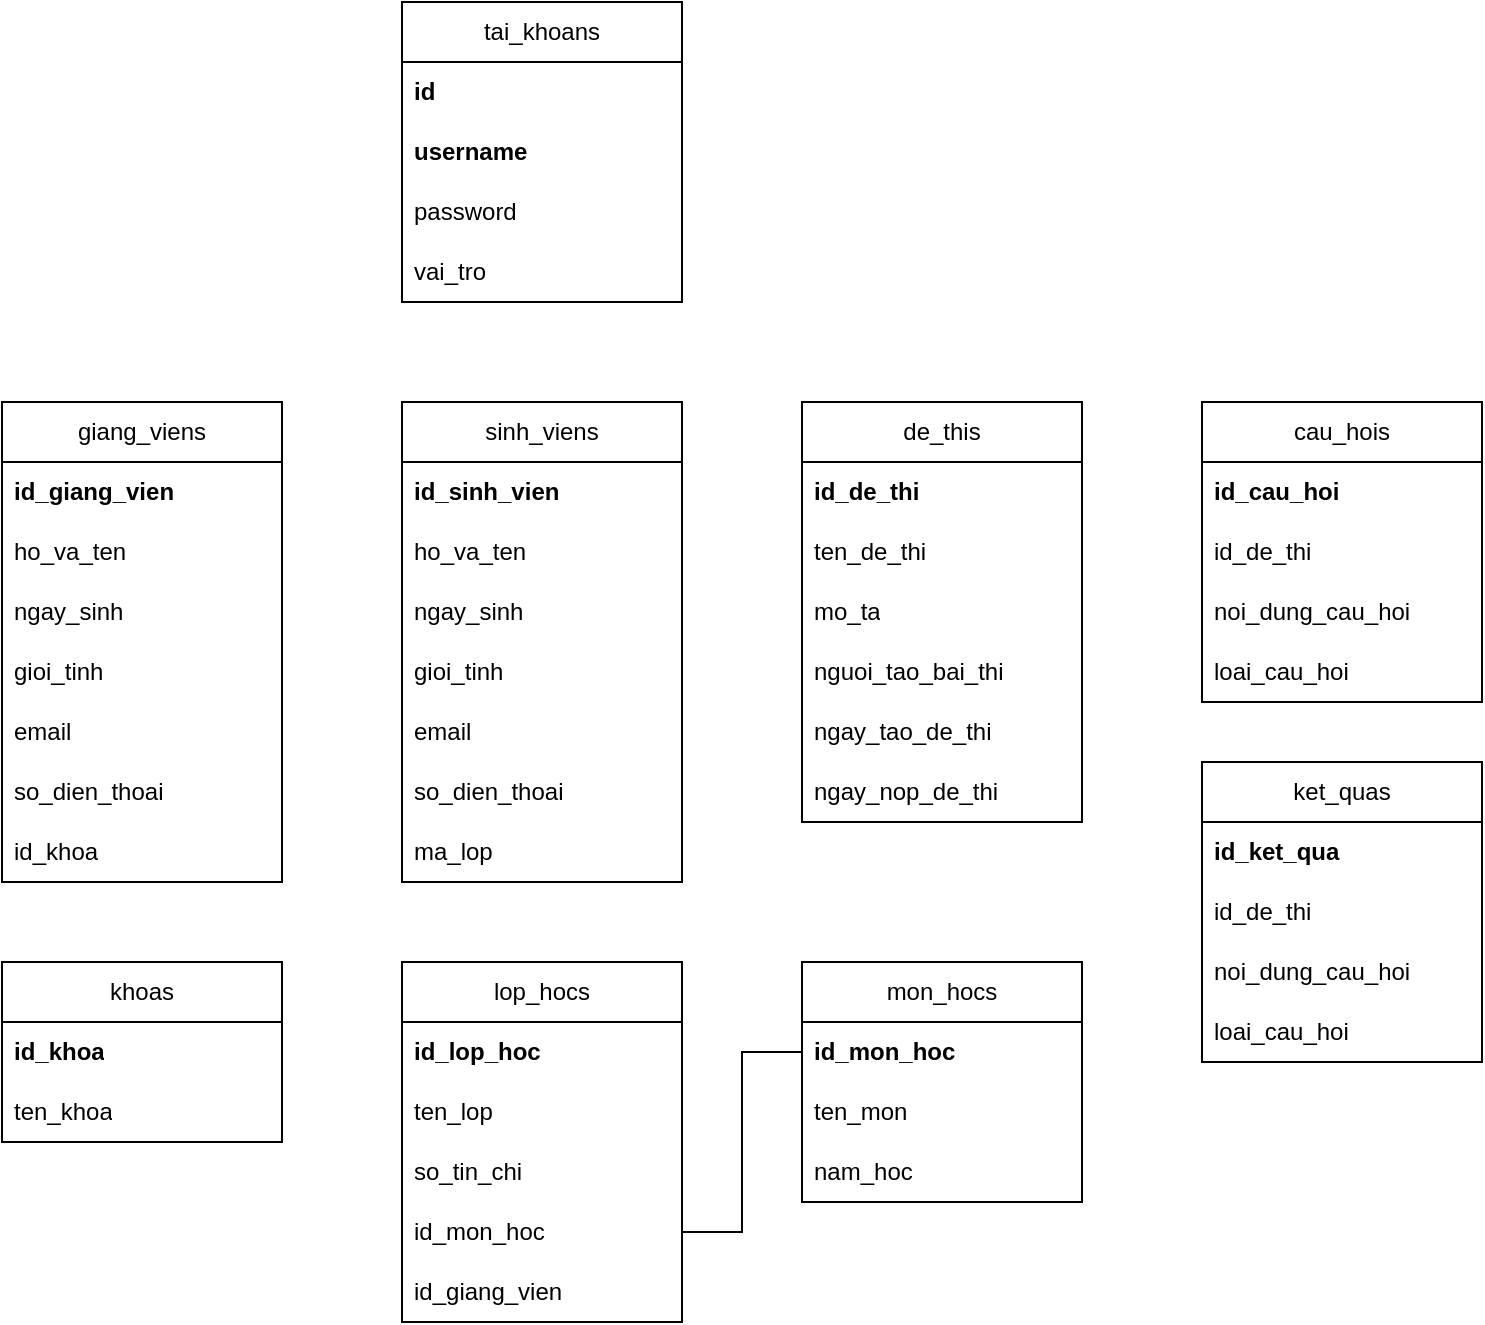 <mxfile version="24.8.0">
  <diagram id="C5RBs43oDa-KdzZeNtuy" name="CSDL">
    <mxGraphModel dx="756" dy="1557" grid="1" gridSize="10" guides="1" tooltips="1" connect="1" arrows="1" fold="1" page="1" pageScale="1" pageWidth="827" pageHeight="1169" math="0" shadow="0">
      <root>
        <mxCell id="WIyWlLk6GJQsqaUBKTNV-0" />
        <mxCell id="WIyWlLk6GJQsqaUBKTNV-1" parent="WIyWlLk6GJQsqaUBKTNV-0" />
        <mxCell id="Xi4XEMBY4LixopkFGiNW-0" value="giang_viens" style="swimlane;fontStyle=0;childLayout=stackLayout;horizontal=1;startSize=30;horizontalStack=0;resizeParent=1;resizeParentMax=0;resizeLast=0;collapsible=1;marginBottom=0;whiteSpace=wrap;html=1;" vertex="1" parent="WIyWlLk6GJQsqaUBKTNV-1">
          <mxGeometry x="200" y="120" width="140" height="240" as="geometry" />
        </mxCell>
        <mxCell id="Xi4XEMBY4LixopkFGiNW-1" value="id_giang_vien" style="text;strokeColor=none;fillColor=none;align=left;verticalAlign=middle;spacingLeft=4;spacingRight=4;overflow=hidden;points=[[0,0.5],[1,0.5]];portConstraint=eastwest;rotatable=0;whiteSpace=wrap;html=1;fontStyle=1" vertex="1" parent="Xi4XEMBY4LixopkFGiNW-0">
          <mxGeometry y="30" width="140" height="30" as="geometry" />
        </mxCell>
        <mxCell id="Xi4XEMBY4LixopkFGiNW-2" value="ho_va_ten" style="text;strokeColor=none;fillColor=none;align=left;verticalAlign=middle;spacingLeft=4;spacingRight=4;overflow=hidden;points=[[0,0.5],[1,0.5]];portConstraint=eastwest;rotatable=0;whiteSpace=wrap;html=1;" vertex="1" parent="Xi4XEMBY4LixopkFGiNW-0">
          <mxGeometry y="60" width="140" height="30" as="geometry" />
        </mxCell>
        <mxCell id="Xi4XEMBY4LixopkFGiNW-3" value="ngay_sinh" style="text;strokeColor=none;fillColor=none;align=left;verticalAlign=middle;spacingLeft=4;spacingRight=4;overflow=hidden;points=[[0,0.5],[1,0.5]];portConstraint=eastwest;rotatable=0;whiteSpace=wrap;html=1;" vertex="1" parent="Xi4XEMBY4LixopkFGiNW-0">
          <mxGeometry y="90" width="140" height="30" as="geometry" />
        </mxCell>
        <mxCell id="Xi4XEMBY4LixopkFGiNW-4" value="gioi_tinh" style="text;strokeColor=none;fillColor=none;align=left;verticalAlign=middle;spacingLeft=4;spacingRight=4;overflow=hidden;points=[[0,0.5],[1,0.5]];portConstraint=eastwest;rotatable=0;whiteSpace=wrap;html=1;" vertex="1" parent="Xi4XEMBY4LixopkFGiNW-0">
          <mxGeometry y="120" width="140" height="30" as="geometry" />
        </mxCell>
        <mxCell id="Xi4XEMBY4LixopkFGiNW-6" value="email" style="text;strokeColor=none;fillColor=none;align=left;verticalAlign=middle;spacingLeft=4;spacingRight=4;overflow=hidden;points=[[0,0.5],[1,0.5]];portConstraint=eastwest;rotatable=0;whiteSpace=wrap;html=1;" vertex="1" parent="Xi4XEMBY4LixopkFGiNW-0">
          <mxGeometry y="150" width="140" height="30" as="geometry" />
        </mxCell>
        <mxCell id="Xi4XEMBY4LixopkFGiNW-7" value="so_dien_thoai" style="text;strokeColor=none;fillColor=none;align=left;verticalAlign=middle;spacingLeft=4;spacingRight=4;overflow=hidden;points=[[0,0.5],[1,0.5]];portConstraint=eastwest;rotatable=0;whiteSpace=wrap;html=1;" vertex="1" parent="Xi4XEMBY4LixopkFGiNW-0">
          <mxGeometry y="180" width="140" height="30" as="geometry" />
        </mxCell>
        <mxCell id="Xi4XEMBY4LixopkFGiNW-5" value="id_khoa" style="text;strokeColor=none;fillColor=none;align=left;verticalAlign=middle;spacingLeft=4;spacingRight=4;overflow=hidden;points=[[0,0.5],[1,0.5]];portConstraint=eastwest;rotatable=0;whiteSpace=wrap;html=1;" vertex="1" parent="Xi4XEMBY4LixopkFGiNW-0">
          <mxGeometry y="210" width="140" height="30" as="geometry" />
        </mxCell>
        <mxCell id="Xi4XEMBY4LixopkFGiNW-9" value="sinh_viens" style="swimlane;fontStyle=0;childLayout=stackLayout;horizontal=1;startSize=30;horizontalStack=0;resizeParent=1;resizeParentMax=0;resizeLast=0;collapsible=1;marginBottom=0;whiteSpace=wrap;html=1;" vertex="1" parent="WIyWlLk6GJQsqaUBKTNV-1">
          <mxGeometry x="400" y="120" width="140" height="240" as="geometry" />
        </mxCell>
        <mxCell id="Xi4XEMBY4LixopkFGiNW-10" value="id_sinh_vien" style="text;strokeColor=none;fillColor=none;align=left;verticalAlign=middle;spacingLeft=4;spacingRight=4;overflow=hidden;points=[[0,0.5],[1,0.5]];portConstraint=eastwest;rotatable=0;whiteSpace=wrap;html=1;fontStyle=1" vertex="1" parent="Xi4XEMBY4LixopkFGiNW-9">
          <mxGeometry y="30" width="140" height="30" as="geometry" />
        </mxCell>
        <mxCell id="Xi4XEMBY4LixopkFGiNW-11" value="ho_va_ten" style="text;strokeColor=none;fillColor=none;align=left;verticalAlign=middle;spacingLeft=4;spacingRight=4;overflow=hidden;points=[[0,0.5],[1,0.5]];portConstraint=eastwest;rotatable=0;whiteSpace=wrap;html=1;" vertex="1" parent="Xi4XEMBY4LixopkFGiNW-9">
          <mxGeometry y="60" width="140" height="30" as="geometry" />
        </mxCell>
        <mxCell id="Xi4XEMBY4LixopkFGiNW-12" value="ngay_sinh" style="text;strokeColor=none;fillColor=none;align=left;verticalAlign=middle;spacingLeft=4;spacingRight=4;overflow=hidden;points=[[0,0.5],[1,0.5]];portConstraint=eastwest;rotatable=0;whiteSpace=wrap;html=1;" vertex="1" parent="Xi4XEMBY4LixopkFGiNW-9">
          <mxGeometry y="90" width="140" height="30" as="geometry" />
        </mxCell>
        <mxCell id="Xi4XEMBY4LixopkFGiNW-13" value="gioi_tinh" style="text;strokeColor=none;fillColor=none;align=left;verticalAlign=middle;spacingLeft=4;spacingRight=4;overflow=hidden;points=[[0,0.5],[1,0.5]];portConstraint=eastwest;rotatable=0;whiteSpace=wrap;html=1;" vertex="1" parent="Xi4XEMBY4LixopkFGiNW-9">
          <mxGeometry y="120" width="140" height="30" as="geometry" />
        </mxCell>
        <mxCell id="Xi4XEMBY4LixopkFGiNW-14" value="email" style="text;strokeColor=none;fillColor=none;align=left;verticalAlign=middle;spacingLeft=4;spacingRight=4;overflow=hidden;points=[[0,0.5],[1,0.5]];portConstraint=eastwest;rotatable=0;whiteSpace=wrap;html=1;" vertex="1" parent="Xi4XEMBY4LixopkFGiNW-9">
          <mxGeometry y="150" width="140" height="30" as="geometry" />
        </mxCell>
        <mxCell id="Xi4XEMBY4LixopkFGiNW-15" value="so_dien_thoai" style="text;strokeColor=none;fillColor=none;align=left;verticalAlign=middle;spacingLeft=4;spacingRight=4;overflow=hidden;points=[[0,0.5],[1,0.5]];portConstraint=eastwest;rotatable=0;whiteSpace=wrap;html=1;" vertex="1" parent="Xi4XEMBY4LixopkFGiNW-9">
          <mxGeometry y="180" width="140" height="30" as="geometry" />
        </mxCell>
        <mxCell id="Xi4XEMBY4LixopkFGiNW-16" value="ma_lop" style="text;strokeColor=none;fillColor=none;align=left;verticalAlign=middle;spacingLeft=4;spacingRight=4;overflow=hidden;points=[[0,0.5],[1,0.5]];portConstraint=eastwest;rotatable=0;whiteSpace=wrap;html=1;" vertex="1" parent="Xi4XEMBY4LixopkFGiNW-9">
          <mxGeometry y="210" width="140" height="30" as="geometry" />
        </mxCell>
        <mxCell id="Xi4XEMBY4LixopkFGiNW-17" value="tai_khoans" style="swimlane;fontStyle=0;childLayout=stackLayout;horizontal=1;startSize=30;horizontalStack=0;resizeParent=1;resizeParentMax=0;resizeLast=0;collapsible=1;marginBottom=0;whiteSpace=wrap;html=1;" vertex="1" parent="WIyWlLk6GJQsqaUBKTNV-1">
          <mxGeometry x="400" y="-80" width="140" height="150" as="geometry" />
        </mxCell>
        <mxCell id="Xi4XEMBY4LixopkFGiNW-33" value="id" style="text;strokeColor=none;fillColor=none;align=left;verticalAlign=middle;spacingLeft=4;spacingRight=4;overflow=hidden;points=[[0,0.5],[1,0.5]];portConstraint=eastwest;rotatable=0;whiteSpace=wrap;html=1;fontStyle=1" vertex="1" parent="Xi4XEMBY4LixopkFGiNW-17">
          <mxGeometry y="30" width="140" height="30" as="geometry" />
        </mxCell>
        <mxCell id="Xi4XEMBY4LixopkFGiNW-19" value="username" style="text;strokeColor=none;fillColor=none;align=left;verticalAlign=middle;spacingLeft=4;spacingRight=4;overflow=hidden;points=[[0,0.5],[1,0.5]];portConstraint=eastwest;rotatable=0;whiteSpace=wrap;html=1;fontStyle=1" vertex="1" parent="Xi4XEMBY4LixopkFGiNW-17">
          <mxGeometry y="60" width="140" height="30" as="geometry" />
        </mxCell>
        <mxCell id="Xi4XEMBY4LixopkFGiNW-20" value="password" style="text;strokeColor=none;fillColor=none;align=left;verticalAlign=middle;spacingLeft=4;spacingRight=4;overflow=hidden;points=[[0,0.5],[1,0.5]];portConstraint=eastwest;rotatable=0;whiteSpace=wrap;html=1;" vertex="1" parent="Xi4XEMBY4LixopkFGiNW-17">
          <mxGeometry y="90" width="140" height="30" as="geometry" />
        </mxCell>
        <mxCell id="Xi4XEMBY4LixopkFGiNW-74" value="vai_tro" style="text;strokeColor=none;fillColor=none;align=left;verticalAlign=middle;spacingLeft=4;spacingRight=4;overflow=hidden;points=[[0,0.5],[1,0.5]];portConstraint=eastwest;rotatable=0;whiteSpace=wrap;html=1;" vertex="1" parent="Xi4XEMBY4LixopkFGiNW-17">
          <mxGeometry y="120" width="140" height="30" as="geometry" />
        </mxCell>
        <mxCell id="Xi4XEMBY4LixopkFGiNW-34" value="khoas" style="swimlane;fontStyle=0;childLayout=stackLayout;horizontal=1;startSize=30;horizontalStack=0;resizeParent=1;resizeParentMax=0;resizeLast=0;collapsible=1;marginBottom=0;whiteSpace=wrap;html=1;" vertex="1" parent="WIyWlLk6GJQsqaUBKTNV-1">
          <mxGeometry x="200" y="400" width="140" height="90" as="geometry" />
        </mxCell>
        <mxCell id="Xi4XEMBY4LixopkFGiNW-35" value="id_khoa" style="text;strokeColor=none;fillColor=none;align=left;verticalAlign=middle;spacingLeft=4;spacingRight=4;overflow=hidden;points=[[0,0.5],[1,0.5]];portConstraint=eastwest;rotatable=0;whiteSpace=wrap;html=1;fontStyle=1" vertex="1" parent="Xi4XEMBY4LixopkFGiNW-34">
          <mxGeometry y="30" width="140" height="30" as="geometry" />
        </mxCell>
        <mxCell id="Xi4XEMBY4LixopkFGiNW-36" value="ten_khoa" style="text;strokeColor=none;fillColor=none;align=left;verticalAlign=middle;spacingLeft=4;spacingRight=4;overflow=hidden;points=[[0,0.5],[1,0.5]];portConstraint=eastwest;rotatable=0;whiteSpace=wrap;html=1;" vertex="1" parent="Xi4XEMBY4LixopkFGiNW-34">
          <mxGeometry y="60" width="140" height="30" as="geometry" />
        </mxCell>
        <mxCell id="Xi4XEMBY4LixopkFGiNW-42" value="lop_hocs" style="swimlane;fontStyle=0;childLayout=stackLayout;horizontal=1;startSize=30;horizontalStack=0;resizeParent=1;resizeParentMax=0;resizeLast=0;collapsible=1;marginBottom=0;whiteSpace=wrap;html=1;" vertex="1" parent="WIyWlLk6GJQsqaUBKTNV-1">
          <mxGeometry x="400" y="400" width="140" height="180" as="geometry" />
        </mxCell>
        <mxCell id="Xi4XEMBY4LixopkFGiNW-43" value="id_lop_hoc" style="text;strokeColor=none;fillColor=none;align=left;verticalAlign=middle;spacingLeft=4;spacingRight=4;overflow=hidden;points=[[0,0.5],[1,0.5]];portConstraint=eastwest;rotatable=0;whiteSpace=wrap;html=1;fontStyle=1" vertex="1" parent="Xi4XEMBY4LixopkFGiNW-42">
          <mxGeometry y="30" width="140" height="30" as="geometry" />
        </mxCell>
        <mxCell id="Xi4XEMBY4LixopkFGiNW-44" value="ten_lop" style="text;strokeColor=none;fillColor=none;align=left;verticalAlign=middle;spacingLeft=4;spacingRight=4;overflow=hidden;points=[[0,0.5],[1,0.5]];portConstraint=eastwest;rotatable=0;whiteSpace=wrap;html=1;" vertex="1" parent="Xi4XEMBY4LixopkFGiNW-42">
          <mxGeometry y="60" width="140" height="30" as="geometry" />
        </mxCell>
        <mxCell id="Xi4XEMBY4LixopkFGiNW-56" value="so_tin_chi" style="text;strokeColor=none;fillColor=none;align=left;verticalAlign=middle;spacingLeft=4;spacingRight=4;overflow=hidden;points=[[0,0.5],[1,0.5]];portConstraint=eastwest;rotatable=0;whiteSpace=wrap;html=1;" vertex="1" parent="Xi4XEMBY4LixopkFGiNW-42">
          <mxGeometry y="90" width="140" height="30" as="geometry" />
        </mxCell>
        <mxCell id="Xi4XEMBY4LixopkFGiNW-54" value="id_mon_hoc" style="text;strokeColor=none;fillColor=none;align=left;verticalAlign=middle;spacingLeft=4;spacingRight=4;overflow=hidden;points=[[0,0.5],[1,0.5]];portConstraint=eastwest;rotatable=0;whiteSpace=wrap;html=1;fontStyle=0" vertex="1" parent="Xi4XEMBY4LixopkFGiNW-42">
          <mxGeometry y="120" width="140" height="30" as="geometry" />
        </mxCell>
        <mxCell id="Xi4XEMBY4LixopkFGiNW-55" value="id_giang_vien" style="text;strokeColor=none;fillColor=none;align=left;verticalAlign=middle;spacingLeft=4;spacingRight=4;overflow=hidden;points=[[0,0.5],[1,0.5]];portConstraint=eastwest;rotatable=0;whiteSpace=wrap;html=1;fontStyle=0" vertex="1" parent="Xi4XEMBY4LixopkFGiNW-42">
          <mxGeometry y="150" width="140" height="30" as="geometry" />
        </mxCell>
        <mxCell id="Xi4XEMBY4LixopkFGiNW-47" value="mon_hocs" style="swimlane;fontStyle=0;childLayout=stackLayout;horizontal=1;startSize=30;horizontalStack=0;resizeParent=1;resizeParentMax=0;resizeLast=0;collapsible=1;marginBottom=0;whiteSpace=wrap;html=1;" vertex="1" parent="WIyWlLk6GJQsqaUBKTNV-1">
          <mxGeometry x="600" y="400" width="140" height="120" as="geometry" />
        </mxCell>
        <mxCell id="Xi4XEMBY4LixopkFGiNW-48" value="id_mon_hoc" style="text;strokeColor=none;fillColor=none;align=left;verticalAlign=middle;spacingLeft=4;spacingRight=4;overflow=hidden;points=[[0,0.5],[1,0.5]];portConstraint=eastwest;rotatable=0;whiteSpace=wrap;html=1;fontStyle=1" vertex="1" parent="Xi4XEMBY4LixopkFGiNW-47">
          <mxGeometry y="30" width="140" height="30" as="geometry" />
        </mxCell>
        <mxCell id="Xi4XEMBY4LixopkFGiNW-49" value="ten_mon" style="text;strokeColor=none;fillColor=none;align=left;verticalAlign=middle;spacingLeft=4;spacingRight=4;overflow=hidden;points=[[0,0.5],[1,0.5]];portConstraint=eastwest;rotatable=0;whiteSpace=wrap;html=1;" vertex="1" parent="Xi4XEMBY4LixopkFGiNW-47">
          <mxGeometry y="60" width="140" height="30" as="geometry" />
        </mxCell>
        <mxCell id="Xi4XEMBY4LixopkFGiNW-53" value="nam_hoc" style="text;strokeColor=none;fillColor=none;align=left;verticalAlign=middle;spacingLeft=4;spacingRight=4;overflow=hidden;points=[[0,0.5],[1,0.5]];portConstraint=eastwest;rotatable=0;whiteSpace=wrap;html=1;" vertex="1" parent="Xi4XEMBY4LixopkFGiNW-47">
          <mxGeometry y="90" width="140" height="30" as="geometry" />
        </mxCell>
        <mxCell id="Xi4XEMBY4LixopkFGiNW-57" style="edgeStyle=orthogonalEdgeStyle;rounded=0;orthogonalLoop=1;jettySize=auto;html=1;exitX=0;exitY=0.5;exitDx=0;exitDy=0;entryX=1;entryY=0.5;entryDx=0;entryDy=0;endArrow=none;endFill=0;" edge="1" parent="WIyWlLk6GJQsqaUBKTNV-1" source="Xi4XEMBY4LixopkFGiNW-48" target="Xi4XEMBY4LixopkFGiNW-54">
          <mxGeometry relative="1" as="geometry" />
        </mxCell>
        <mxCell id="Xi4XEMBY4LixopkFGiNW-58" value="de_this" style="swimlane;fontStyle=0;childLayout=stackLayout;horizontal=1;startSize=30;horizontalStack=0;resizeParent=1;resizeParentMax=0;resizeLast=0;collapsible=1;marginBottom=0;whiteSpace=wrap;html=1;" vertex="1" parent="WIyWlLk6GJQsqaUBKTNV-1">
          <mxGeometry x="600" y="120" width="140" height="210" as="geometry" />
        </mxCell>
        <mxCell id="Xi4XEMBY4LixopkFGiNW-59" value="id_de_thi" style="text;strokeColor=none;fillColor=none;align=left;verticalAlign=middle;spacingLeft=4;spacingRight=4;overflow=hidden;points=[[0,0.5],[1,0.5]];portConstraint=eastwest;rotatable=0;whiteSpace=wrap;html=1;fontStyle=1" vertex="1" parent="Xi4XEMBY4LixopkFGiNW-58">
          <mxGeometry y="30" width="140" height="30" as="geometry" />
        </mxCell>
        <mxCell id="Xi4XEMBY4LixopkFGiNW-60" value="ten_de_thi" style="text;strokeColor=none;fillColor=none;align=left;verticalAlign=middle;spacingLeft=4;spacingRight=4;overflow=hidden;points=[[0,0.5],[1,0.5]];portConstraint=eastwest;rotatable=0;whiteSpace=wrap;html=1;" vertex="1" parent="Xi4XEMBY4LixopkFGiNW-58">
          <mxGeometry y="60" width="140" height="30" as="geometry" />
        </mxCell>
        <mxCell id="Xi4XEMBY4LixopkFGiNW-63" value="mo_ta" style="text;strokeColor=none;fillColor=none;align=left;verticalAlign=middle;spacingLeft=4;spacingRight=4;overflow=hidden;points=[[0,0.5],[1,0.5]];portConstraint=eastwest;rotatable=0;whiteSpace=wrap;html=1;" vertex="1" parent="Xi4XEMBY4LixopkFGiNW-58">
          <mxGeometry y="90" width="140" height="30" as="geometry" />
        </mxCell>
        <mxCell id="Xi4XEMBY4LixopkFGiNW-62" value="nguoi_tao_bai_thi" style="text;strokeColor=none;fillColor=none;align=left;verticalAlign=middle;spacingLeft=4;spacingRight=4;overflow=hidden;points=[[0,0.5],[1,0.5]];portConstraint=eastwest;rotatable=0;whiteSpace=wrap;html=1;" vertex="1" parent="Xi4XEMBY4LixopkFGiNW-58">
          <mxGeometry y="120" width="140" height="30" as="geometry" />
        </mxCell>
        <mxCell id="Xi4XEMBY4LixopkFGiNW-64" value="ngay_tao_de_thi" style="text;strokeColor=none;fillColor=none;align=left;verticalAlign=middle;spacingLeft=4;spacingRight=4;overflow=hidden;points=[[0,0.5],[1,0.5]];portConstraint=eastwest;rotatable=0;whiteSpace=wrap;html=1;" vertex="1" parent="Xi4XEMBY4LixopkFGiNW-58">
          <mxGeometry y="150" width="140" height="30" as="geometry" />
        </mxCell>
        <mxCell id="Xi4XEMBY4LixopkFGiNW-76" value="ngay_nop_de_thi" style="text;strokeColor=none;fillColor=none;align=left;verticalAlign=middle;spacingLeft=4;spacingRight=4;overflow=hidden;points=[[0,0.5],[1,0.5]];portConstraint=eastwest;rotatable=0;whiteSpace=wrap;html=1;" vertex="1" parent="Xi4XEMBY4LixopkFGiNW-58">
          <mxGeometry y="180" width="140" height="30" as="geometry" />
        </mxCell>
        <mxCell id="Xi4XEMBY4LixopkFGiNW-66" value="cau_hois" style="swimlane;fontStyle=0;childLayout=stackLayout;horizontal=1;startSize=30;horizontalStack=0;resizeParent=1;resizeParentMax=0;resizeLast=0;collapsible=1;marginBottom=0;whiteSpace=wrap;html=1;" vertex="1" parent="WIyWlLk6GJQsqaUBKTNV-1">
          <mxGeometry x="800" y="120" width="140" height="150" as="geometry" />
        </mxCell>
        <mxCell id="Xi4XEMBY4LixopkFGiNW-67" value="id_cau_hoi" style="text;strokeColor=none;fillColor=none;align=left;verticalAlign=middle;spacingLeft=4;spacingRight=4;overflow=hidden;points=[[0,0.5],[1,0.5]];portConstraint=eastwest;rotatable=0;whiteSpace=wrap;html=1;fontStyle=1" vertex="1" parent="Xi4XEMBY4LixopkFGiNW-66">
          <mxGeometry y="30" width="140" height="30" as="geometry" />
        </mxCell>
        <mxCell id="Xi4XEMBY4LixopkFGiNW-68" value="id_de_thi" style="text;strokeColor=none;fillColor=none;align=left;verticalAlign=middle;spacingLeft=4;spacingRight=4;overflow=hidden;points=[[0,0.5],[1,0.5]];portConstraint=eastwest;rotatable=0;whiteSpace=wrap;html=1;" vertex="1" parent="Xi4XEMBY4LixopkFGiNW-66">
          <mxGeometry y="60" width="140" height="30" as="geometry" />
        </mxCell>
        <mxCell id="Xi4XEMBY4LixopkFGiNW-72" value="noi_dung_cau_hoi" style="text;strokeColor=none;fillColor=none;align=left;verticalAlign=middle;spacingLeft=4;spacingRight=4;overflow=hidden;points=[[0,0.5],[1,0.5]];portConstraint=eastwest;rotatable=0;whiteSpace=wrap;html=1;" vertex="1" parent="Xi4XEMBY4LixopkFGiNW-66">
          <mxGeometry y="90" width="140" height="30" as="geometry" />
        </mxCell>
        <mxCell id="Xi4XEMBY4LixopkFGiNW-73" value="loai_cau_hoi" style="text;strokeColor=none;fillColor=none;align=left;verticalAlign=middle;spacingLeft=4;spacingRight=4;overflow=hidden;points=[[0,0.5],[1,0.5]];portConstraint=eastwest;rotatable=0;whiteSpace=wrap;html=1;" vertex="1" parent="Xi4XEMBY4LixopkFGiNW-66">
          <mxGeometry y="120" width="140" height="30" as="geometry" />
        </mxCell>
        <mxCell id="Xi4XEMBY4LixopkFGiNW-77" value="ket_quas" style="swimlane;fontStyle=0;childLayout=stackLayout;horizontal=1;startSize=30;horizontalStack=0;resizeParent=1;resizeParentMax=0;resizeLast=0;collapsible=1;marginBottom=0;whiteSpace=wrap;html=1;" vertex="1" parent="WIyWlLk6GJQsqaUBKTNV-1">
          <mxGeometry x="800" y="300" width="140" height="150" as="geometry" />
        </mxCell>
        <mxCell id="Xi4XEMBY4LixopkFGiNW-78" value="id_ket_qua" style="text;strokeColor=none;fillColor=none;align=left;verticalAlign=middle;spacingLeft=4;spacingRight=4;overflow=hidden;points=[[0,0.5],[1,0.5]];portConstraint=eastwest;rotatable=0;whiteSpace=wrap;html=1;fontStyle=1" vertex="1" parent="Xi4XEMBY4LixopkFGiNW-77">
          <mxGeometry y="30" width="140" height="30" as="geometry" />
        </mxCell>
        <mxCell id="Xi4XEMBY4LixopkFGiNW-79" value="id_de_thi" style="text;strokeColor=none;fillColor=none;align=left;verticalAlign=middle;spacingLeft=4;spacingRight=4;overflow=hidden;points=[[0,0.5],[1,0.5]];portConstraint=eastwest;rotatable=0;whiteSpace=wrap;html=1;" vertex="1" parent="Xi4XEMBY4LixopkFGiNW-77">
          <mxGeometry y="60" width="140" height="30" as="geometry" />
        </mxCell>
        <mxCell id="Xi4XEMBY4LixopkFGiNW-80" value="noi_dung_cau_hoi" style="text;strokeColor=none;fillColor=none;align=left;verticalAlign=middle;spacingLeft=4;spacingRight=4;overflow=hidden;points=[[0,0.5],[1,0.5]];portConstraint=eastwest;rotatable=0;whiteSpace=wrap;html=1;" vertex="1" parent="Xi4XEMBY4LixopkFGiNW-77">
          <mxGeometry y="90" width="140" height="30" as="geometry" />
        </mxCell>
        <mxCell id="Xi4XEMBY4LixopkFGiNW-81" value="loai_cau_hoi" style="text;strokeColor=none;fillColor=none;align=left;verticalAlign=middle;spacingLeft=4;spacingRight=4;overflow=hidden;points=[[0,0.5],[1,0.5]];portConstraint=eastwest;rotatable=0;whiteSpace=wrap;html=1;" vertex="1" parent="Xi4XEMBY4LixopkFGiNW-77">
          <mxGeometry y="120" width="140" height="30" as="geometry" />
        </mxCell>
      </root>
    </mxGraphModel>
  </diagram>
</mxfile>
